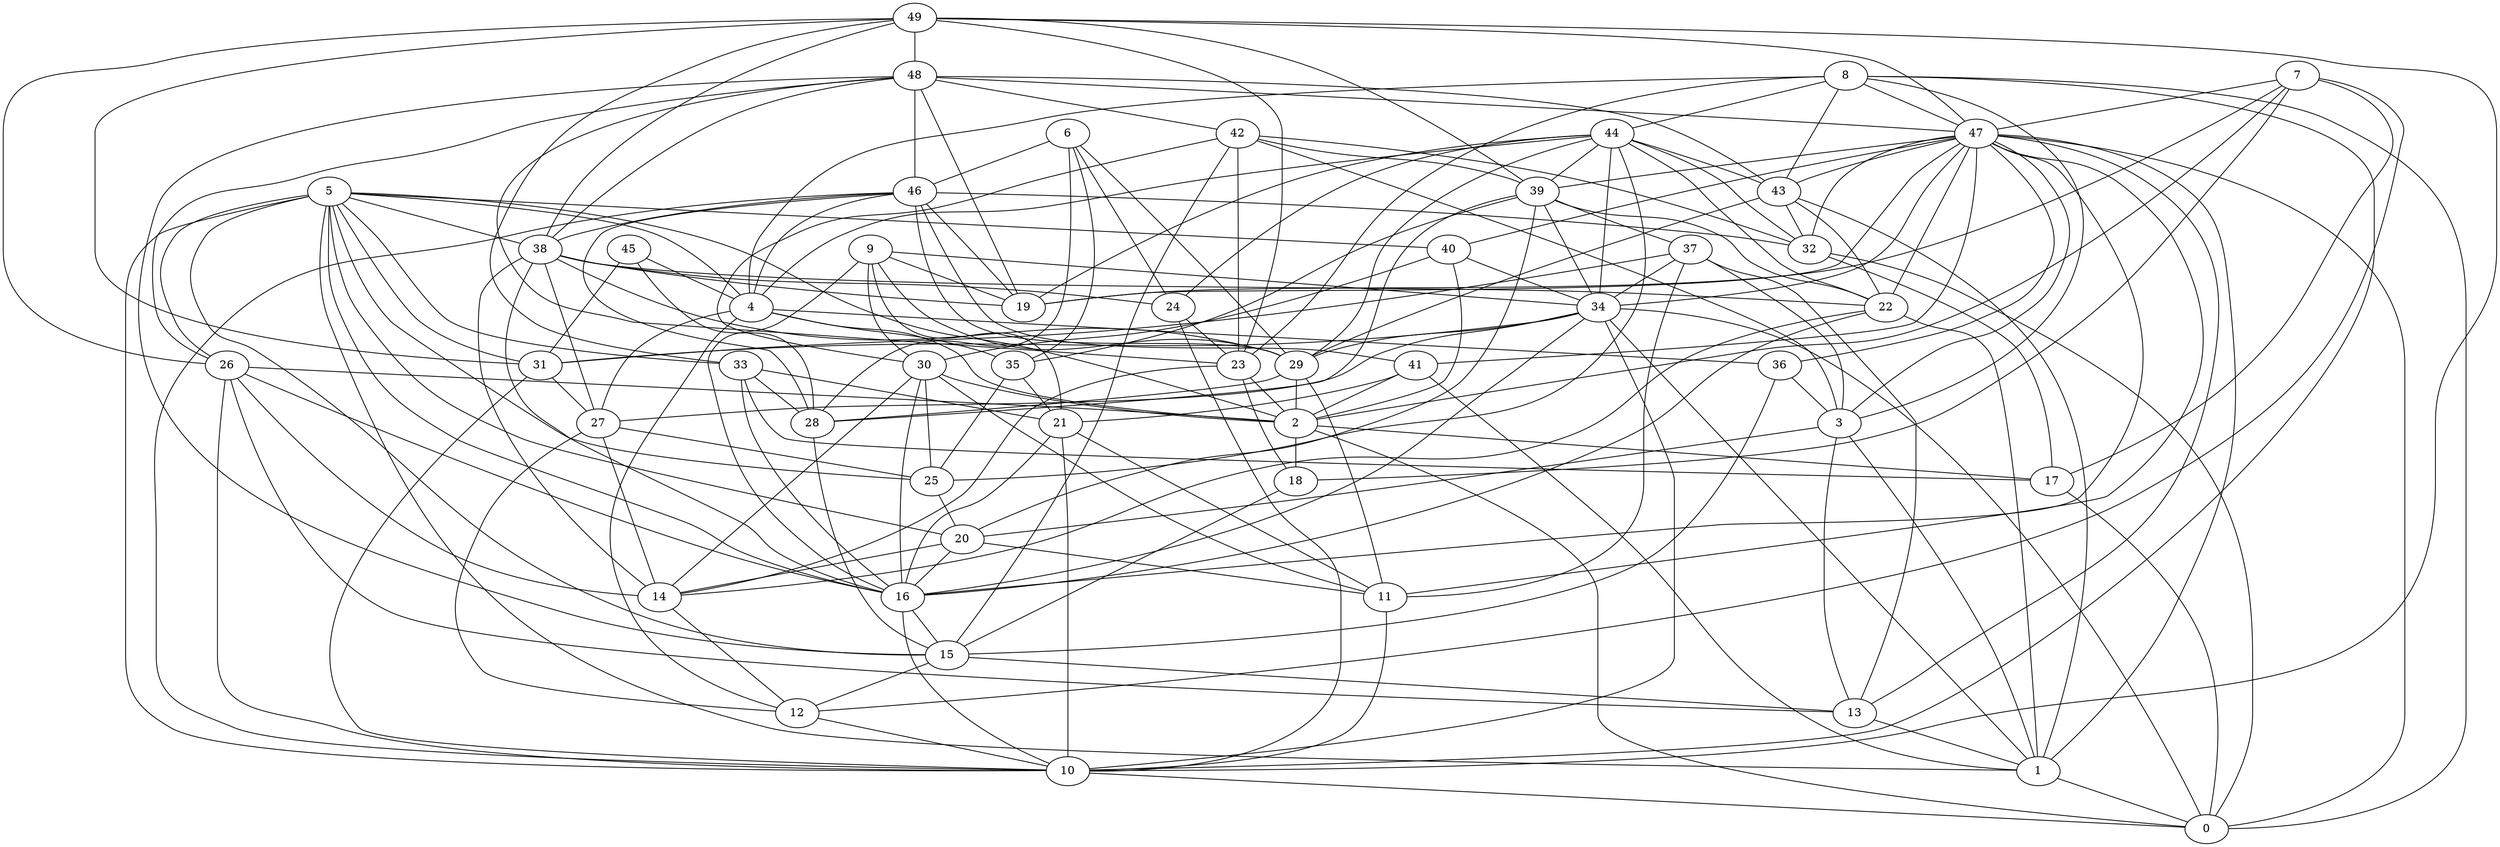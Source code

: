 digraph GG_graph {

subgraph G_graph {
edge [color = black]
"5" -> "31" [dir = none]
"5" -> "26" [dir = none]
"5" -> "2" [dir = none]
"5" -> "4" [dir = none]
"5" -> "25" [dir = none]
"5" -> "33" [dir = none]
"5" -> "16" [dir = none]
"5" -> "15" [dir = none]
"5" -> "10" [dir = none]
"5" -> "40" [dir = none]
"33" -> "21" [dir = none]
"33" -> "16" [dir = none]
"17" -> "0" [dir = none]
"40" -> "34" [dir = none]
"40" -> "2" [dir = none]
"40" -> "30" [dir = none]
"36" -> "15" [dir = none]
"36" -> "3" [dir = none]
"1" -> "0" [dir = none]
"22" -> "1" [dir = none]
"20" -> "11" [dir = none]
"20" -> "14" [dir = none]
"20" -> "16" [dir = none]
"43" -> "22" [dir = none]
"43" -> "1" [dir = none]
"43" -> "32" [dir = none]
"8" -> "23" [dir = none]
"8" -> "10" [dir = none]
"8" -> "47" [dir = none]
"8" -> "43" [dir = none]
"8" -> "3" [dir = none]
"39" -> "28" [dir = none]
"39" -> "35" [dir = none]
"39" -> "34" [dir = none]
"39" -> "22" [dir = none]
"15" -> "12" [dir = none]
"13" -> "1" [dir = none]
"29" -> "28" [dir = none]
"29" -> "11" [dir = none]
"37" -> "11" [dir = none]
"37" -> "34" [dir = none]
"37" -> "3" [dir = none]
"37" -> "13" [dir = none]
"26" -> "10" [dir = none]
"26" -> "16" [dir = none]
"26" -> "13" [dir = none]
"7" -> "12" [dir = none]
"7" -> "2" [dir = none]
"7" -> "17" [dir = none]
"7" -> "18" [dir = none]
"7" -> "47" [dir = none]
"46" -> "38" [dir = none]
"46" -> "41" [dir = none]
"46" -> "32" [dir = none]
"46" -> "28" [dir = none]
"46" -> "29" [dir = none]
"46" -> "10" [dir = none]
"46" -> "4" [dir = none]
"46" -> "19" [dir = none]
"41" -> "2" [dir = none]
"41" -> "1" [dir = none]
"28" -> "15" [dir = none]
"16" -> "10" [dir = none]
"16" -> "15" [dir = none]
"47" -> "43" [dir = none]
"47" -> "19" [dir = none]
"47" -> "22" [dir = none]
"47" -> "1" [dir = none]
"47" -> "16" [dir = none]
"47" -> "3" [dir = none]
"47" -> "41" [dir = none]
"47" -> "34" [dir = none]
"47" -> "13" [dir = none]
"47" -> "40" [dir = none]
"47" -> "11" [dir = none]
"27" -> "12" [dir = none]
"27" -> "25" [dir = none]
"27" -> "14" [dir = none]
"35" -> "25" [dir = none]
"42" -> "15" [dir = none]
"42" -> "39" [dir = none]
"42" -> "32" [dir = none]
"42" -> "23" [dir = none]
"42" -> "30" [dir = none]
"49" -> "10" [dir = none]
"49" -> "33" [dir = none]
"49" -> "48" [dir = none]
"49" -> "23" [dir = none]
"49" -> "47" [dir = none]
"49" -> "38" [dir = none]
"49" -> "26" [dir = none]
"9" -> "34" [dir = none]
"9" -> "30" [dir = none]
"9" -> "29" [dir = none]
"9" -> "16" [dir = none]
"48" -> "42" [dir = none]
"48" -> "46" [dir = none]
"48" -> "43" [dir = none]
"48" -> "26" [dir = none]
"18" -> "15" [dir = none]
"2" -> "17" [dir = none]
"2" -> "0" [dir = none]
"2" -> "18" [dir = none]
"25" -> "20" [dir = none]
"31" -> "27" [dir = none]
"31" -> "10" [dir = none]
"34" -> "16" [dir = none]
"34" -> "1" [dir = none]
"34" -> "29" [dir = none]
"34" -> "0" [dir = none]
"34" -> "27" [dir = none]
"38" -> "22" [dir = none]
"38" -> "16" [dir = none]
"38" -> "14" [dir = none]
"38" -> "29" [dir = none]
"38" -> "24" [dir = none]
"38" -> "27" [dir = none]
"38" -> "19" [dir = none]
"4" -> "12" [dir = none]
"4" -> "2" [dir = none]
"4" -> "35" [dir = none]
"4" -> "36" [dir = none]
"24" -> "23" [dir = none]
"24" -> "10" [dir = none]
"45" -> "4" [dir = none]
"45" -> "31" [dir = none]
"45" -> "28" [dir = none]
"3" -> "20" [dir = none]
"3" -> "1" [dir = none]
"30" -> "16" [dir = none]
"30" -> "14" [dir = none]
"6" -> "28" [dir = none]
"6" -> "46" [dir = none]
"6" -> "29" [dir = none]
"6" -> "24" [dir = none]
"44" -> "29" [dir = none]
"44" -> "19" [dir = none]
"44" -> "32" [dir = none]
"44" -> "34" [dir = none]
"44" -> "39" [dir = none]
"44" -> "24" [dir = none]
"44" -> "43" [dir = none]
"44" -> "25" [dir = none]
"21" -> "10" [dir = none]
"21" -> "11" [dir = none]
"23" -> "18" [dir = none]
"23" -> "2" [dir = none]
"5" -> "1" [dir = none]
"44" -> "4" [dir = none]
"48" -> "15" [dir = none]
"33" -> "17" [dir = none]
"47" -> "32" [dir = none]
"34" -> "31" [dir = none]
"41" -> "21" [dir = none]
"43" -> "29" [dir = none]
"39" -> "37" [dir = none]
"33" -> "28" [dir = none]
"49" -> "31" [dir = none]
"3" -> "13" [dir = none]
"34" -> "10" [dir = none]
"26" -> "14" [dir = none]
"12" -> "10" [dir = none]
"6" -> "35" [dir = none]
"10" -> "0" [dir = none]
"5" -> "20" [dir = none]
"48" -> "23" [dir = none]
"22" -> "16" [dir = none]
"21" -> "16" [dir = none]
"4" -> "27" [dir = none]
"9" -> "21" [dir = none]
"7" -> "19" [dir = none]
"37" -> "31" [dir = none]
"48" -> "47" [dir = none]
"39" -> "20" [dir = none]
"47" -> "0" [dir = none]
"8" -> "44" [dir = none]
"49" -> "39" [dir = none]
"48" -> "19" [dir = none]
"8" -> "4" [dir = none]
"48" -> "38" [dir = none]
"8" -> "0" [dir = none]
"22" -> "14" [dir = none]
"30" -> "25" [dir = none]
"11" -> "10" [dir = none]
"14" -> "12" [dir = none]
"44" -> "22" [dir = none]
"47" -> "36" [dir = none]
"29" -> "2" [dir = none]
"32" -> "0" [dir = none]
"26" -> "2" [dir = none]
"32" -> "17" [dir = none]
"15" -> "13" [dir = none]
"30" -> "2" [dir = none]
"30" -> "11" [dir = none]
"9" -> "19" [dir = none]
"47" -> "39" [dir = none]
"5" -> "38" [dir = none]
"35" -> "21" [dir = none]
"42" -> "3" [dir = none]
"23" -> "14" [dir = none]
}

}
